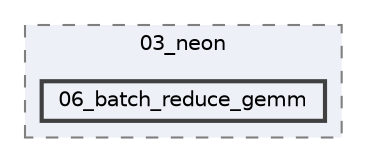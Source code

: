 digraph "/home/runner/work/machine-learning-compilers/machine-learning-compilers/src/submissions/03_neon/06_batch_reduce_gemm"
{
 // LATEX_PDF_SIZE
  bgcolor="transparent";
  edge [fontname=Helvetica,fontsize=10,labelfontname=Helvetica,labelfontsize=10];
  node [fontname=Helvetica,fontsize=10,shape=box,height=0.2,width=0.4];
  compound=true
  subgraph clusterdir_b2c563f7bf427f5a0c17c9a95cb1f2fd {
    graph [ bgcolor="#edf0f7", pencolor="grey50", label="03_neon", fontname=Helvetica,fontsize=10 style="filled,dashed", URL="dir_b2c563f7bf427f5a0c17c9a95cb1f2fd.html",tooltip=""]
  dir_f78ac28d176dc5803113e6f9814f5964 [label="06_batch_reduce_gemm", fillcolor="#edf0f7", color="grey25", style="filled,bold", URL="dir_f78ac28d176dc5803113e6f9814f5964.html",tooltip=""];
  }
}
